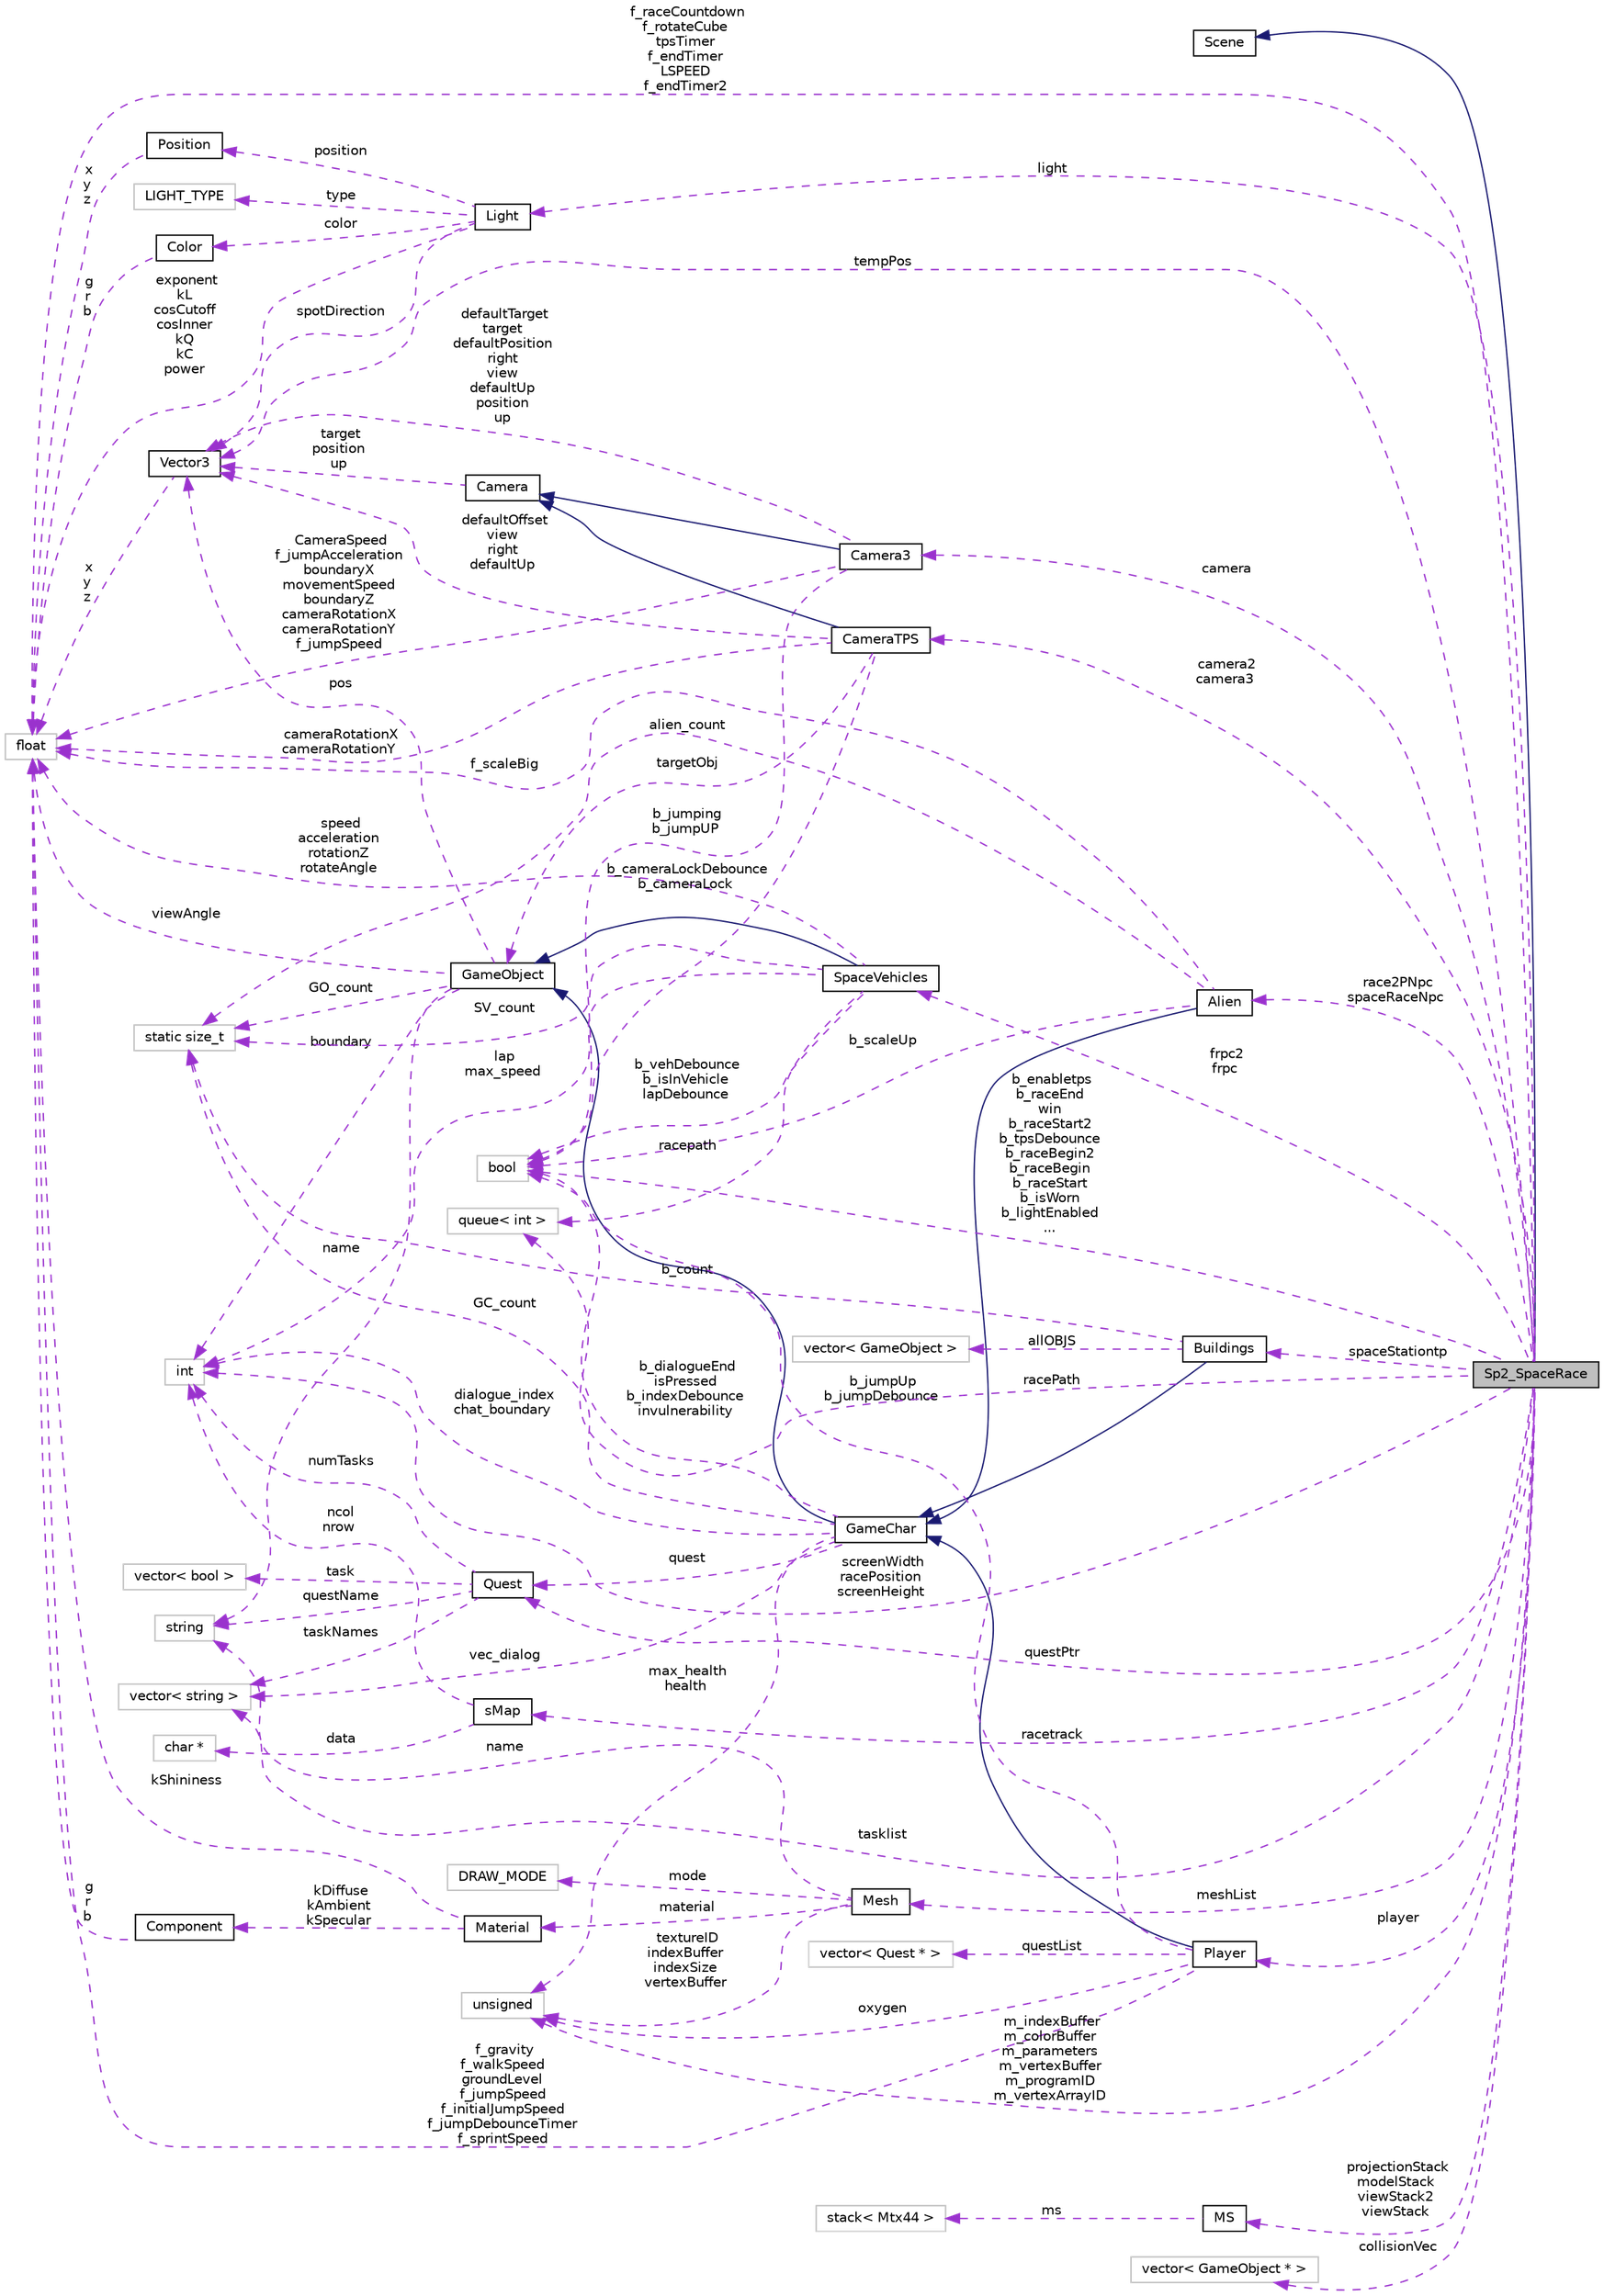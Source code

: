 digraph "Sp2_SpaceRace"
{
  bgcolor="transparent";
  edge [fontname="Helvetica",fontsize="10",labelfontname="Helvetica",labelfontsize="10"];
  node [fontname="Helvetica",fontsize="10",shape=record];
  rankdir="LR";
  Node1 [label="Sp2_SpaceRace",height=0.2,width=0.4,color="black", fillcolor="grey75", style="filled", fontcolor="black"];
  Node2 -> Node1 [dir="back",color="midnightblue",fontsize="10",style="solid",fontname="Helvetica"];
  Node2 [label="Scene",height=0.2,width=0.4,color="black",URL="$classScene.html",tooltip="Class for Scene /*. "];
  Node3 -> Node1 [dir="back",color="darkorchid3",fontsize="10",style="dashed",label=" light" ,fontname="Helvetica"];
  Node3 [label="Light",height=0.2,width=0.4,color="black",URL="$structLight.html",tooltip="Struct for Light /*. "];
  Node4 -> Node3 [dir="back",color="darkorchid3",fontsize="10",style="dashed",label=" type" ,fontname="Helvetica"];
  Node4 [label="LIGHT_TYPE",height=0.2,width=0.4,color="grey75"];
  Node5 -> Node3 [dir="back",color="darkorchid3",fontsize="10",style="dashed",label=" exponent\nkL\ncosCutoff\ncosInner\nkQ\nkC\npower" ,fontname="Helvetica"];
  Node5 [label="float",height=0.2,width=0.4,color="grey75"];
  Node6 -> Node3 [dir="back",color="darkorchid3",fontsize="10",style="dashed",label=" spotDirection" ,fontname="Helvetica"];
  Node6 [label="Vector3",height=0.2,width=0.4,color="black",URL="$structVector3.html",tooltip="Defines a 3D vector and its methods. "];
  Node5 -> Node6 [dir="back",color="darkorchid3",fontsize="10",style="dashed",label=" x\ny\nz" ,fontname="Helvetica"];
  Node7 -> Node3 [dir="back",color="darkorchid3",fontsize="10",style="dashed",label=" position" ,fontname="Helvetica"];
  Node7 [label="Position",height=0.2,width=0.4,color="black",URL="$structPosition.html",tooltip="Struct for the Position /*. "];
  Node5 -> Node7 [dir="back",color="darkorchid3",fontsize="10",style="dashed",label=" x\ny\nz" ,fontname="Helvetica"];
  Node8 -> Node3 [dir="back",color="darkorchid3",fontsize="10",style="dashed",label=" color" ,fontname="Helvetica"];
  Node8 [label="Color",height=0.2,width=0.4,color="black",URL="$structColor.html",tooltip="Struct for the colors /*. "];
  Node5 -> Node8 [dir="back",color="darkorchid3",fontsize="10",style="dashed",label=" g\nr\nb" ,fontname="Helvetica"];
  Node9 -> Node1 [dir="back",color="darkorchid3",fontsize="10",style="dashed",label=" race2PNpc\nspaceRaceNpc" ,fontname="Helvetica"];
  Node9 [label="Alien",height=0.2,width=0.4,color="black",URL="$classAlien.html",tooltip="Providing the AlienEnemies to move ( inherits from Alien ) /*. "];
  Node10 -> Node9 [dir="back",color="midnightblue",fontsize="10",style="solid",fontname="Helvetica"];
  Node10 [label="GameChar",height=0.2,width=0.4,color="black",URL="$classGameChar.html",tooltip="Class for GameChar (Inheriting from GameObject) /*. "];
  Node11 -> Node10 [dir="back",color="midnightblue",fontsize="10",style="solid",fontname="Helvetica"];
  Node11 [label="GameObject",height=0.2,width=0.4,color="black",URL="$classGameObject.html",tooltip="Class for GameObject /*. "];
  Node5 -> Node11 [dir="back",color="darkorchid3",fontsize="10",style="dashed",label=" viewAngle" ,fontname="Helvetica"];
  Node6 -> Node11 [dir="back",color="darkorchid3",fontsize="10",style="dashed",label=" pos" ,fontname="Helvetica"];
  Node12 -> Node11 [dir="back",color="darkorchid3",fontsize="10",style="dashed",label=" boundary" ,fontname="Helvetica"];
  Node12 [label="int",height=0.2,width=0.4,color="grey75"];
  Node13 -> Node11 [dir="back",color="darkorchid3",fontsize="10",style="dashed",label=" name" ,fontname="Helvetica"];
  Node13 [label="string",height=0.2,width=0.4,color="grey75"];
  Node14 -> Node11 [dir="back",color="darkorchid3",fontsize="10",style="dashed",label=" GO_count" ,fontname="Helvetica"];
  Node14 [label="static size_t",height=0.2,width=0.4,color="grey75"];
  Node12 -> Node10 [dir="back",color="darkorchid3",fontsize="10",style="dashed",label=" dialogue_index\nchat_boundary" ,fontname="Helvetica"];
  Node15 -> Node10 [dir="back",color="darkorchid3",fontsize="10",style="dashed",label=" vec_dialog" ,fontname="Helvetica"];
  Node15 [label="vector\< string \>",height=0.2,width=0.4,color="grey75"];
  Node16 -> Node10 [dir="back",color="darkorchid3",fontsize="10",style="dashed",label=" b_dialogueEnd\nisPressed\nb_indexDebounce\ninvulnerability" ,fontname="Helvetica"];
  Node16 [label="bool",height=0.2,width=0.4,color="grey75"];
  Node17 -> Node10 [dir="back",color="darkorchid3",fontsize="10",style="dashed",label=" max_health\nhealth" ,fontname="Helvetica"];
  Node17 [label="unsigned",height=0.2,width=0.4,color="grey75"];
  Node14 -> Node10 [dir="back",color="darkorchid3",fontsize="10",style="dashed",label=" GC_count" ,fontname="Helvetica"];
  Node18 -> Node10 [dir="back",color="darkorchid3",fontsize="10",style="dashed",label=" quest" ,fontname="Helvetica"];
  Node18 [label="Quest",height=0.2,width=0.4,color="black",URL="$classQuest.html",tooltip="Class for Quests /*. "];
  Node12 -> Node18 [dir="back",color="darkorchid3",fontsize="10",style="dashed",label=" numTasks" ,fontname="Helvetica"];
  Node13 -> Node18 [dir="back",color="darkorchid3",fontsize="10",style="dashed",label=" questName" ,fontname="Helvetica"];
  Node15 -> Node18 [dir="back",color="darkorchid3",fontsize="10",style="dashed",label=" taskNames" ,fontname="Helvetica"];
  Node19 -> Node18 [dir="back",color="darkorchid3",fontsize="10",style="dashed",label=" task" ,fontname="Helvetica"];
  Node19 [label="vector\< bool \>",height=0.2,width=0.4,color="grey75"];
  Node5 -> Node9 [dir="back",color="darkorchid3",fontsize="10",style="dashed",label=" f_scaleBig" ,fontname="Helvetica"];
  Node16 -> Node9 [dir="back",color="darkorchid3",fontsize="10",style="dashed",label=" b_scaleUp" ,fontname="Helvetica"];
  Node14 -> Node9 [dir="back",color="darkorchid3",fontsize="10",style="dashed",label=" alien_count" ,fontname="Helvetica"];
  Node20 -> Node1 [dir="back",color="darkorchid3",fontsize="10",style="dashed",label=" camera" ,fontname="Helvetica"];
  Node20 [label="Camera3",height=0.2,width=0.4,color="black",URL="$classCamera3.html",tooltip="Class for the third type of camera (Inheriting from Camera) /*. "];
  Node21 -> Node20 [dir="back",color="midnightblue",fontsize="10",style="solid",fontname="Helvetica"];
  Node21 [label="Camera",height=0.2,width=0.4,color="black",URL="$classCamera.html",tooltip="Class for the first type of camera /*. "];
  Node6 -> Node21 [dir="back",color="darkorchid3",fontsize="10",style="dashed",label=" target\nposition\nup" ,fontname="Helvetica"];
  Node5 -> Node20 [dir="back",color="darkorchid3",fontsize="10",style="dashed",label=" CameraSpeed\nf_jumpAcceleration\nboundaryX\nmovementSpeed\nboundaryZ\ncameraRotationX\ncameraRotationY\nf_jumpSpeed" ,fontname="Helvetica"];
  Node6 -> Node20 [dir="back",color="darkorchid3",fontsize="10",style="dashed",label=" defaultTarget\ntarget\ndefaultPosition\nright\nview\ndefaultUp\nposition\nup" ,fontname="Helvetica"];
  Node16 -> Node20 [dir="back",color="darkorchid3",fontsize="10",style="dashed",label=" b_jumping\nb_jumpUP" ,fontname="Helvetica"];
  Node22 -> Node1 [dir="back",color="darkorchid3",fontsize="10",style="dashed",label=" camera2\ncamera3" ,fontname="Helvetica"];
  Node22 [label="CameraTPS",height=0.2,width=0.4,color="black",URL="$classCameraTPS.html",tooltip="Class for the third type of camera (Inheriting from Camera) /*. "];
  Node21 -> Node22 [dir="back",color="midnightblue",fontsize="10",style="solid",fontname="Helvetica"];
  Node11 -> Node22 [dir="back",color="darkorchid3",fontsize="10",style="dashed",label=" targetObj" ,fontname="Helvetica"];
  Node5 -> Node22 [dir="back",color="darkorchid3",fontsize="10",style="dashed",label=" cameraRotationX\ncameraRotationY" ,fontname="Helvetica"];
  Node6 -> Node22 [dir="back",color="darkorchid3",fontsize="10",style="dashed",label=" defaultOffset\nview\nright\ndefaultUp" ,fontname="Helvetica"];
  Node16 -> Node22 [dir="back",color="darkorchid3",fontsize="10",style="dashed",label=" b_cameraLockDebounce\nb_cameraLock" ,fontname="Helvetica"];
  Node5 -> Node1 [dir="back",color="darkorchid3",fontsize="10",style="dashed",label=" f_raceCountdown\nf_rotateCube\ntpsTimer\nf_endTimer\nLSPEED\nf_endTimer2" ,fontname="Helvetica"];
  Node23 -> Node1 [dir="back",color="darkorchid3",fontsize="10",style="dashed",label=" projectionStack\nmodelStack\nviewStack2\nviewStack" ,fontname="Helvetica"];
  Node23 [label="MS",height=0.2,width=0.4,color="black",URL="$classMS.html",tooltip="Matrix Stack class. "];
  Node24 -> Node23 [dir="back",color="darkorchid3",fontsize="10",style="dashed",label=" ms" ,fontname="Helvetica"];
  Node24 [label="stack\< Mtx44 \>",height=0.2,width=0.4,color="grey75"];
  Node25 -> Node1 [dir="back",color="darkorchid3",fontsize="10",style="dashed",label=" frpc2\nfrpc" ,fontname="Helvetica"];
  Node25 [label="SpaceVehicles",height=0.2,width=0.4,color="black",URL="$classSpaceVehicles.html",tooltip="Class for Space Vehicles inheriting from GameObject /*. "];
  Node11 -> Node25 [dir="back",color="midnightblue",fontsize="10",style="solid",fontname="Helvetica"];
  Node5 -> Node25 [dir="back",color="darkorchid3",fontsize="10",style="dashed",label=" speed\nacceleration\nrotationZ\nrotateAngle" ,fontname="Helvetica"];
  Node26 -> Node25 [dir="back",color="darkorchid3",fontsize="10",style="dashed",label=" racepath" ,fontname="Helvetica"];
  Node26 [label="queue\< int \>",height=0.2,width=0.4,color="grey75"];
  Node12 -> Node25 [dir="back",color="darkorchid3",fontsize="10",style="dashed",label=" lap\nmax_speed" ,fontname="Helvetica"];
  Node16 -> Node25 [dir="back",color="darkorchid3",fontsize="10",style="dashed",label=" b_vehDebounce\nb_isInVehicle\nlapDebounce" ,fontname="Helvetica"];
  Node14 -> Node25 [dir="back",color="darkorchid3",fontsize="10",style="dashed",label=" SV_count" ,fontname="Helvetica"];
  Node26 -> Node1 [dir="back",color="darkorchid3",fontsize="10",style="dashed",label=" racePath" ,fontname="Helvetica"];
  Node6 -> Node1 [dir="back",color="darkorchid3",fontsize="10",style="dashed",label=" tempPos" ,fontname="Helvetica"];
  Node12 -> Node1 [dir="back",color="darkorchid3",fontsize="10",style="dashed",label=" screenWidth\nracePosition\nscreenHeight" ,fontname="Helvetica"];
  Node27 -> Node1 [dir="back",color="darkorchid3",fontsize="10",style="dashed",label=" collisionVec" ,fontname="Helvetica"];
  Node27 [label="vector\< GameObject * \>",height=0.2,width=0.4,color="grey75"];
  Node15 -> Node1 [dir="back",color="darkorchid3",fontsize="10",style="dashed",label=" tasklist" ,fontname="Helvetica"];
  Node28 -> Node1 [dir="back",color="darkorchid3",fontsize="10",style="dashed",label=" spaceStationtp" ,fontname="Helvetica"];
  Node28 [label="Buildings",height=0.2,width=0.4,color="black",URL="$classBuildings.html",tooltip="Class for the Buildings ( Inherits from GameChar ) /*. "];
  Node10 -> Node28 [dir="back",color="midnightblue",fontsize="10",style="solid",fontname="Helvetica"];
  Node29 -> Node28 [dir="back",color="darkorchid3",fontsize="10",style="dashed",label=" allOBJS" ,fontname="Helvetica"];
  Node29 [label="vector\< GameObject \>",height=0.2,width=0.4,color="grey75"];
  Node14 -> Node28 [dir="back",color="darkorchid3",fontsize="10",style="dashed",label=" b_count" ,fontname="Helvetica"];
  Node16 -> Node1 [dir="back",color="darkorchid3",fontsize="10",style="dashed",label=" b_enabletps\nb_raceEnd\nwin\nb_raceStart2\nb_tpsDebounce\nb_raceBegin2\nb_raceBegin\nb_raceStart\nb_isWorn\nb_lightEnabled\n..." ,fontname="Helvetica"];
  Node30 -> Node1 [dir="back",color="darkorchid3",fontsize="10",style="dashed",label=" racetrack" ,fontname="Helvetica"];
  Node30 [label="sMap",height=0.2,width=0.4,color="black",URL="$structsMap.html",tooltip="Struct for Map /*. "];
  Node12 -> Node30 [dir="back",color="darkorchid3",fontsize="10",style="dashed",label=" ncol\nnrow" ,fontname="Helvetica"];
  Node31 -> Node30 [dir="back",color="darkorchid3",fontsize="10",style="dashed",label=" data" ,fontname="Helvetica"];
  Node31 [label="char *",height=0.2,width=0.4,color="grey75"];
  Node32 -> Node1 [dir="back",color="darkorchid3",fontsize="10",style="dashed",label=" meshList" ,fontname="Helvetica"];
  Node32 [label="Mesh",height=0.2,width=0.4,color="black",URL="$classMesh.html",tooltip="To store VBO (vertex & color buffer) and IBO (index buffer) "];
  Node33 -> Node32 [dir="back",color="darkorchid3",fontsize="10",style="dashed",label=" material" ,fontname="Helvetica"];
  Node33 [label="Material",height=0.2,width=0.4,color="black",URL="$structMaterial.html",tooltip="Struct for material /*. "];
  Node5 -> Node33 [dir="back",color="darkorchid3",fontsize="10",style="dashed",label=" kShininess" ,fontname="Helvetica"];
  Node34 -> Node33 [dir="back",color="darkorchid3",fontsize="10",style="dashed",label=" kDiffuse\nkAmbient\nkSpecular" ,fontname="Helvetica"];
  Node34 [label="Component",height=0.2,width=0.4,color="black",URL="$structComponent.html",tooltip="Struct for component /*. "];
  Node5 -> Node34 [dir="back",color="darkorchid3",fontsize="10",style="dashed",label=" g\nr\nb" ,fontname="Helvetica"];
  Node35 -> Node32 [dir="back",color="darkorchid3",fontsize="10",style="dashed",label=" mode" ,fontname="Helvetica"];
  Node35 [label="DRAW_MODE",height=0.2,width=0.4,color="grey75"];
  Node13 -> Node32 [dir="back",color="darkorchid3",fontsize="10",style="dashed",label=" name" ,fontname="Helvetica"];
  Node17 -> Node32 [dir="back",color="darkorchid3",fontsize="10",style="dashed",label=" textureID\nindexBuffer\nindexSize\nvertexBuffer" ,fontname="Helvetica"];
  Node36 -> Node1 [dir="back",color="darkorchid3",fontsize="10",style="dashed",label=" player" ,fontname="Helvetica"];
  Node36 [label="Player",height=0.2,width=0.4,color="black",URL="$classPlayer.html",tooltip="Class for Player (Inheriting from GameChar) /*. "];
  Node10 -> Node36 [dir="back",color="midnightblue",fontsize="10",style="solid",fontname="Helvetica"];
  Node37 -> Node36 [dir="back",color="darkorchid3",fontsize="10",style="dashed",label=" questList" ,fontname="Helvetica"];
  Node37 [label="vector\< Quest * \>",height=0.2,width=0.4,color="grey75"];
  Node5 -> Node36 [dir="back",color="darkorchid3",fontsize="10",style="dashed",label=" f_gravity\nf_walkSpeed\ngroundLevel\nf_jumpSpeed\nf_initialJumpSpeed\nf_jumpDebounceTimer\nf_sprintSpeed" ,fontname="Helvetica"];
  Node16 -> Node36 [dir="back",color="darkorchid3",fontsize="10",style="dashed",label=" b_jumpUp\nb_jumpDebounce" ,fontname="Helvetica"];
  Node17 -> Node36 [dir="back",color="darkorchid3",fontsize="10",style="dashed",label=" oxygen" ,fontname="Helvetica"];
  Node17 -> Node1 [dir="back",color="darkorchid3",fontsize="10",style="dashed",label=" m_indexBuffer\nm_colorBuffer\nm_parameters\nm_vertexBuffer\nm_programID\nm_vertexArrayID" ,fontname="Helvetica"];
  Node18 -> Node1 [dir="back",color="darkorchid3",fontsize="10",style="dashed",label=" questPtr" ,fontname="Helvetica"];
}
